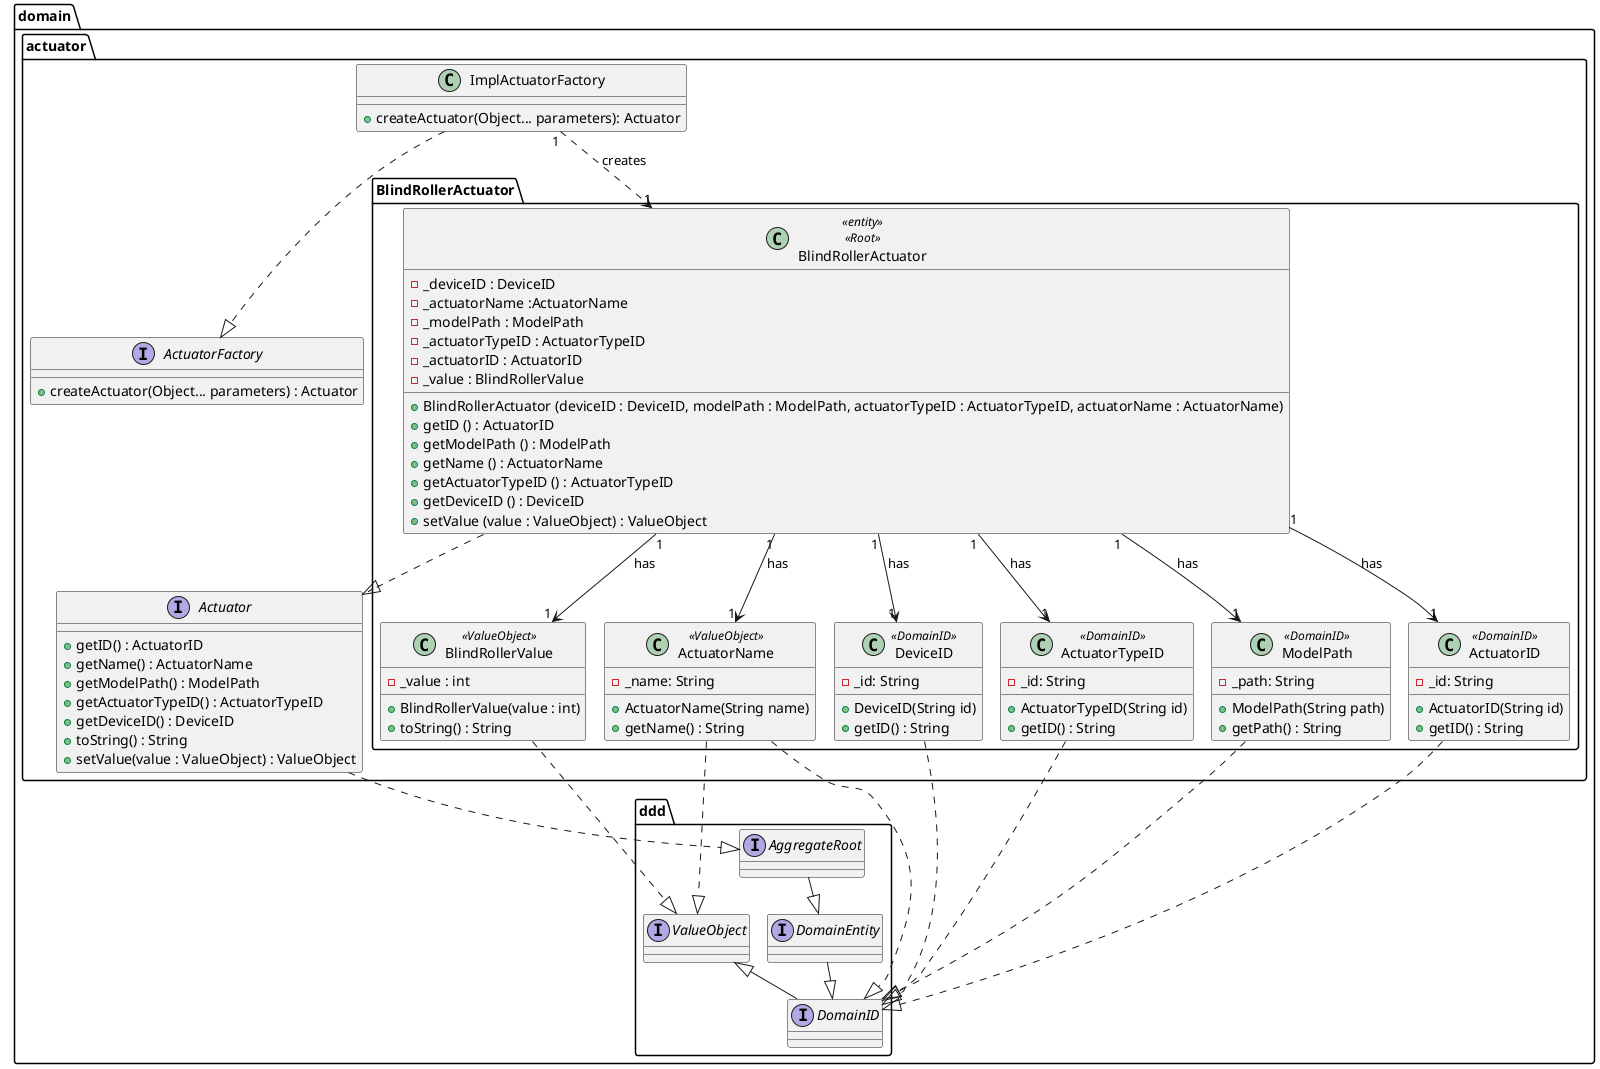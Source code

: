 @startuml
!pragma layout smetana

package domain.actuator {

    interface Actuator {
            'Methods'
            + getID() : ActuatorID
            + getName() : ActuatorName
            + getModelPath() : ModelPath
            + getActuatorTypeID() : ActuatorTypeID
            + getDeviceID() : DeviceID
            + toString() : String
            + setValue(value : ValueObject) : ValueObject
    }

    interface ActuatorFactory {
        + createActuator(Object... parameters) : Actuator
    }

    class ImplActuatorFactory{
        + createActuator(Object... parameters): Actuator
    }
}

package domain.actuator.BlindRollerActuator {

        class domain.actuator.BlindRollerActuator.BlindRollerActuator <<entity>> <<Root>> {
        'Attributes'
        - _deviceID : DeviceID
        - _actuatorName :ActuatorName
        - _modelPath : ModelPath
        - _actuatorTypeID : ActuatorTypeID
        - _actuatorID : ActuatorID
        - _value : BlindRollerValue

        'Methods'
        +BlindRollerActuator (deviceID : DeviceID, modelPath : ModelPath, actuatorTypeID : ActuatorTypeID, actuatorName : ActuatorName)
        +getID () : ActuatorID
        +getModelPath () : ModelPath
        +getName () : ActuatorName
        +getActuatorTypeID () : ActuatorTypeID
        +getDeviceID () : DeviceID
        +setValue (value : ValueObject) : ValueObject
    }


    class BlindRollerValue <<ValueObject>> {
        'Attributes'
        -_value : int

        'Methods'
        +BlindRollerValue(value : int)
        +toString() : String
    }

    class ActuatorTypeID <<DomainID>> {
        - _id: String
        + ActuatorTypeID(String id)
        + getID() : String
    }


    class ModelPath <<DomainID>> {
        - _path: String
        + ModelPath(String path)
        + getPath() : String
    }

    class ActuatorName <<ValueObject>> {
        - _name: String
        + ActuatorName(String name)
        + getName() : String
    }


    class ActuatorID <<DomainID>> {
        - _id: String
        + ActuatorID(String id)
        + getID() : String
    }

    class DeviceID <<DomainID>> {
        - _id: String
        + DeviceID(String id)
        + getID() : String
    }
}

package domain.ddd {

  interface DomainEntity {
  }

  interface DomainID extends ValueObject{
  }

  interface AggregateRoot {
  }

  interface ValueObject {
  }
}

ImplActuatorFactory ..|> ActuatorFactory
ImplActuatorFactory "1" ..> "1" domain.actuator.BlindRollerActuator.BlindRollerActuator : creates

domain.actuator.BlindRollerActuator.BlindRollerActuator ..|> domain.actuator.Actuator
domain.actuator.BlindRollerActuator.BlindRollerActuator "1" --> "1" domain.actuator.BlindRollerActuator.BlindRollerValue : has
domain.actuator.BlindRollerActuator.BlindRollerActuator "1" -->  "1" ActuatorTypeID : has
domain.actuator.BlindRollerActuator.BlindRollerActuator "1" -->  "1" ModelPath : has
domain.actuator.BlindRollerActuator.BlindRollerActuator "1" -->  "1" ActuatorName : has
domain.actuator.BlindRollerActuator.BlindRollerActuator "1" -->  "1" ActuatorID : has
domain.actuator.BlindRollerActuator.BlindRollerActuator "1" -->  "1" DeviceID : has

domain.actuator.BlindRollerActuator.BlindRollerValue ..|> domain.ddd.ValueObject
domain.actuator.BlindRollerActuator.ActuatorName ..|> domain.ddd.ValueObject

DomainEntity --|> DomainID
AggregateRoot --|> DomainEntity

domain.actuator.Actuator ..|> domain.ddd.AggregateRoot

ActuatorTypeID ..|> domain.ddd.DomainID
ActuatorID ..|> domain.ddd.DomainID
ModelPath ..|> domain.ddd.DomainID
ActuatorName ..|> domain.ddd.DomainID
DeviceID ..|> domain.ddd.DomainID

@enduml